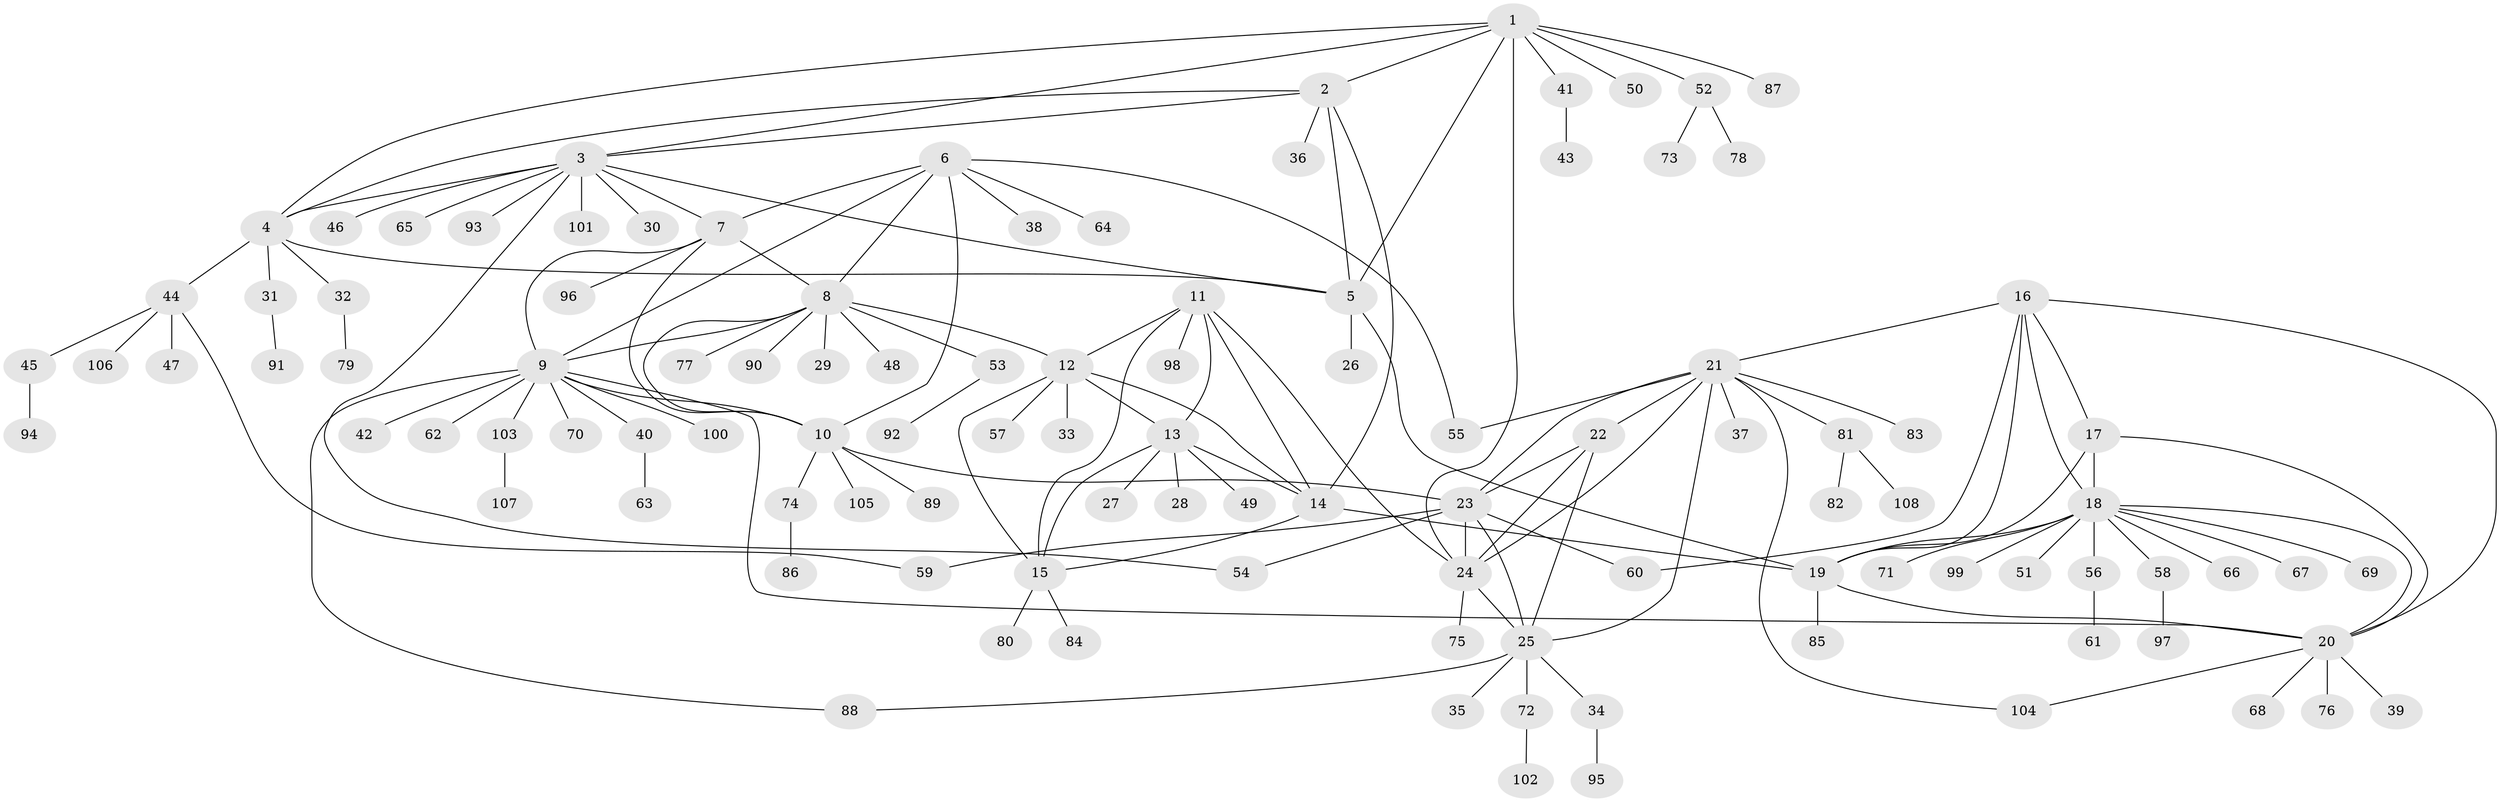 // Generated by graph-tools (version 1.1) at 2025/11/02/27/25 16:11:30]
// undirected, 108 vertices, 149 edges
graph export_dot {
graph [start="1"]
  node [color=gray90,style=filled];
  1;
  2;
  3;
  4;
  5;
  6;
  7;
  8;
  9;
  10;
  11;
  12;
  13;
  14;
  15;
  16;
  17;
  18;
  19;
  20;
  21;
  22;
  23;
  24;
  25;
  26;
  27;
  28;
  29;
  30;
  31;
  32;
  33;
  34;
  35;
  36;
  37;
  38;
  39;
  40;
  41;
  42;
  43;
  44;
  45;
  46;
  47;
  48;
  49;
  50;
  51;
  52;
  53;
  54;
  55;
  56;
  57;
  58;
  59;
  60;
  61;
  62;
  63;
  64;
  65;
  66;
  67;
  68;
  69;
  70;
  71;
  72;
  73;
  74;
  75;
  76;
  77;
  78;
  79;
  80;
  81;
  82;
  83;
  84;
  85;
  86;
  87;
  88;
  89;
  90;
  91;
  92;
  93;
  94;
  95;
  96;
  97;
  98;
  99;
  100;
  101;
  102;
  103;
  104;
  105;
  106;
  107;
  108;
  1 -- 2;
  1 -- 3;
  1 -- 4;
  1 -- 5;
  1 -- 24;
  1 -- 41;
  1 -- 50;
  1 -- 52;
  1 -- 87;
  2 -- 3;
  2 -- 4;
  2 -- 5;
  2 -- 14;
  2 -- 36;
  3 -- 4;
  3 -- 5;
  3 -- 7;
  3 -- 30;
  3 -- 46;
  3 -- 54;
  3 -- 65;
  3 -- 93;
  3 -- 101;
  4 -- 5;
  4 -- 31;
  4 -- 32;
  4 -- 44;
  5 -- 19;
  5 -- 26;
  6 -- 7;
  6 -- 8;
  6 -- 9;
  6 -- 10;
  6 -- 38;
  6 -- 55;
  6 -- 64;
  7 -- 8;
  7 -- 9;
  7 -- 10;
  7 -- 96;
  8 -- 9;
  8 -- 10;
  8 -- 12;
  8 -- 29;
  8 -- 48;
  8 -- 53;
  8 -- 77;
  8 -- 90;
  9 -- 10;
  9 -- 20;
  9 -- 40;
  9 -- 42;
  9 -- 62;
  9 -- 70;
  9 -- 88;
  9 -- 100;
  9 -- 103;
  10 -- 23;
  10 -- 74;
  10 -- 89;
  10 -- 105;
  11 -- 12;
  11 -- 13;
  11 -- 14;
  11 -- 15;
  11 -- 24;
  11 -- 98;
  12 -- 13;
  12 -- 14;
  12 -- 15;
  12 -- 33;
  12 -- 57;
  13 -- 14;
  13 -- 15;
  13 -- 27;
  13 -- 28;
  13 -- 49;
  14 -- 15;
  14 -- 19;
  15 -- 80;
  15 -- 84;
  16 -- 17;
  16 -- 18;
  16 -- 19;
  16 -- 20;
  16 -- 21;
  16 -- 60;
  17 -- 18;
  17 -- 19;
  17 -- 20;
  18 -- 19;
  18 -- 20;
  18 -- 51;
  18 -- 56;
  18 -- 58;
  18 -- 66;
  18 -- 67;
  18 -- 69;
  18 -- 71;
  18 -- 99;
  19 -- 20;
  19 -- 85;
  20 -- 39;
  20 -- 68;
  20 -- 76;
  20 -- 104;
  21 -- 22;
  21 -- 23;
  21 -- 24;
  21 -- 25;
  21 -- 37;
  21 -- 55;
  21 -- 81;
  21 -- 83;
  21 -- 104;
  22 -- 23;
  22 -- 24;
  22 -- 25;
  23 -- 24;
  23 -- 25;
  23 -- 54;
  23 -- 59;
  23 -- 60;
  24 -- 25;
  24 -- 75;
  25 -- 34;
  25 -- 35;
  25 -- 72;
  25 -- 88;
  31 -- 91;
  32 -- 79;
  34 -- 95;
  40 -- 63;
  41 -- 43;
  44 -- 45;
  44 -- 47;
  44 -- 59;
  44 -- 106;
  45 -- 94;
  52 -- 73;
  52 -- 78;
  53 -- 92;
  56 -- 61;
  58 -- 97;
  72 -- 102;
  74 -- 86;
  81 -- 82;
  81 -- 108;
  103 -- 107;
}
